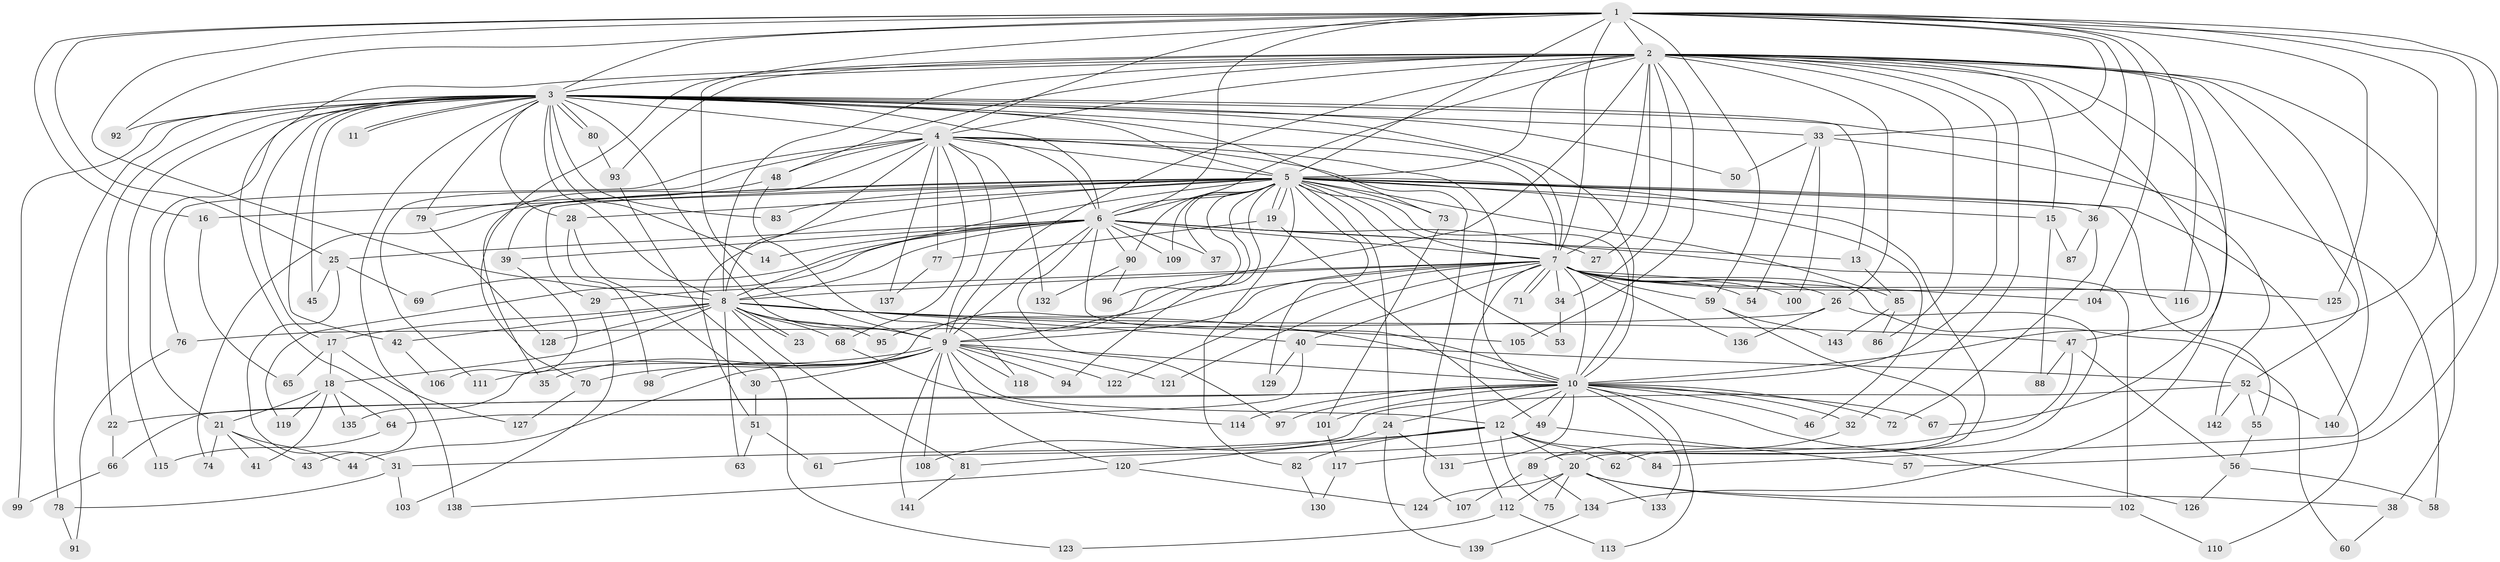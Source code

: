 // coarse degree distribution, {19: 0.017543859649122806, 26: 0.008771929824561403, 32: 0.017543859649122806, 33: 0.008771929824561403, 21: 0.008771929824561403, 22: 0.008771929824561403, 23: 0.008771929824561403, 2: 0.5175438596491229, 9: 0.02631578947368421, 3: 0.20175438596491227, 5: 0.043859649122807015, 10: 0.008771929824561403, 6: 0.017543859649122806, 4: 0.08771929824561403, 1: 0.017543859649122806}
// Generated by graph-tools (version 1.1) at 2025/23/03/03/25 07:23:44]
// undirected, 143 vertices, 311 edges
graph export_dot {
graph [start="1"]
  node [color=gray90,style=filled];
  1;
  2;
  3;
  4;
  5;
  6;
  7;
  8;
  9;
  10;
  11;
  12;
  13;
  14;
  15;
  16;
  17;
  18;
  19;
  20;
  21;
  22;
  23;
  24;
  25;
  26;
  27;
  28;
  29;
  30;
  31;
  32;
  33;
  34;
  35;
  36;
  37;
  38;
  39;
  40;
  41;
  42;
  43;
  44;
  45;
  46;
  47;
  48;
  49;
  50;
  51;
  52;
  53;
  54;
  55;
  56;
  57;
  58;
  59;
  60;
  61;
  62;
  63;
  64;
  65;
  66;
  67;
  68;
  69;
  70;
  71;
  72;
  73;
  74;
  75;
  76;
  77;
  78;
  79;
  80;
  81;
  82;
  83;
  84;
  85;
  86;
  87;
  88;
  89;
  90;
  91;
  92;
  93;
  94;
  95;
  96;
  97;
  98;
  99;
  100;
  101;
  102;
  103;
  104;
  105;
  106;
  107;
  108;
  109;
  110;
  111;
  112;
  113;
  114;
  115;
  116;
  117;
  118;
  119;
  120;
  121;
  122;
  123;
  124;
  125;
  126;
  127;
  128;
  129;
  130;
  131;
  132;
  133;
  134;
  135;
  136;
  137;
  138;
  139;
  140;
  141;
  142;
  143;
  1 -- 2;
  1 -- 3;
  1 -- 4;
  1 -- 5;
  1 -- 6;
  1 -- 7;
  1 -- 8;
  1 -- 9;
  1 -- 10;
  1 -- 16;
  1 -- 25;
  1 -- 33;
  1 -- 36;
  1 -- 57;
  1 -- 59;
  1 -- 84;
  1 -- 92;
  1 -- 104;
  1 -- 116;
  1 -- 125;
  2 -- 3;
  2 -- 4;
  2 -- 5;
  2 -- 6;
  2 -- 7;
  2 -- 8;
  2 -- 9;
  2 -- 10;
  2 -- 15;
  2 -- 26;
  2 -- 27;
  2 -- 32;
  2 -- 34;
  2 -- 38;
  2 -- 43;
  2 -- 47;
  2 -- 48;
  2 -- 52;
  2 -- 67;
  2 -- 70;
  2 -- 86;
  2 -- 93;
  2 -- 95;
  2 -- 105;
  2 -- 134;
  2 -- 140;
  3 -- 4;
  3 -- 5;
  3 -- 6;
  3 -- 7;
  3 -- 8;
  3 -- 9;
  3 -- 10;
  3 -- 11;
  3 -- 11;
  3 -- 13;
  3 -- 14;
  3 -- 17;
  3 -- 21;
  3 -- 22;
  3 -- 28;
  3 -- 33;
  3 -- 42;
  3 -- 45;
  3 -- 50;
  3 -- 73;
  3 -- 78;
  3 -- 79;
  3 -- 80;
  3 -- 80;
  3 -- 83;
  3 -- 92;
  3 -- 99;
  3 -- 115;
  3 -- 138;
  3 -- 142;
  4 -- 5;
  4 -- 6;
  4 -- 7;
  4 -- 8;
  4 -- 9;
  4 -- 10;
  4 -- 35;
  4 -- 48;
  4 -- 68;
  4 -- 76;
  4 -- 77;
  4 -- 107;
  4 -- 111;
  4 -- 132;
  4 -- 137;
  5 -- 6;
  5 -- 7;
  5 -- 8;
  5 -- 9;
  5 -- 10;
  5 -- 15;
  5 -- 16;
  5 -- 19;
  5 -- 19;
  5 -- 20;
  5 -- 24;
  5 -- 28;
  5 -- 29;
  5 -- 36;
  5 -- 37;
  5 -- 39;
  5 -- 46;
  5 -- 51;
  5 -- 53;
  5 -- 55;
  5 -- 73;
  5 -- 74;
  5 -- 82;
  5 -- 83;
  5 -- 85;
  5 -- 90;
  5 -- 94;
  5 -- 96;
  5 -- 109;
  5 -- 110;
  5 -- 129;
  6 -- 7;
  6 -- 8;
  6 -- 9;
  6 -- 10;
  6 -- 13;
  6 -- 14;
  6 -- 25;
  6 -- 27;
  6 -- 37;
  6 -- 39;
  6 -- 69;
  6 -- 90;
  6 -- 97;
  6 -- 102;
  6 -- 109;
  6 -- 119;
  7 -- 8;
  7 -- 9;
  7 -- 10;
  7 -- 26;
  7 -- 29;
  7 -- 34;
  7 -- 40;
  7 -- 54;
  7 -- 59;
  7 -- 60;
  7 -- 71;
  7 -- 71;
  7 -- 100;
  7 -- 104;
  7 -- 112;
  7 -- 116;
  7 -- 121;
  7 -- 122;
  7 -- 125;
  7 -- 135;
  7 -- 136;
  8 -- 9;
  8 -- 10;
  8 -- 17;
  8 -- 18;
  8 -- 23;
  8 -- 23;
  8 -- 40;
  8 -- 42;
  8 -- 47;
  8 -- 63;
  8 -- 68;
  8 -- 81;
  8 -- 95;
  8 -- 105;
  8 -- 128;
  9 -- 10;
  9 -- 12;
  9 -- 30;
  9 -- 35;
  9 -- 44;
  9 -- 70;
  9 -- 94;
  9 -- 98;
  9 -- 108;
  9 -- 111;
  9 -- 118;
  9 -- 120;
  9 -- 121;
  9 -- 122;
  9 -- 141;
  10 -- 12;
  10 -- 22;
  10 -- 24;
  10 -- 32;
  10 -- 46;
  10 -- 49;
  10 -- 66;
  10 -- 67;
  10 -- 72;
  10 -- 97;
  10 -- 101;
  10 -- 113;
  10 -- 114;
  10 -- 126;
  10 -- 131;
  10 -- 133;
  12 -- 20;
  12 -- 31;
  12 -- 62;
  12 -- 75;
  12 -- 82;
  12 -- 84;
  12 -- 120;
  13 -- 85;
  15 -- 87;
  15 -- 88;
  16 -- 65;
  17 -- 18;
  17 -- 65;
  17 -- 127;
  18 -- 21;
  18 -- 41;
  18 -- 64;
  18 -- 119;
  18 -- 135;
  19 -- 49;
  19 -- 77;
  20 -- 38;
  20 -- 75;
  20 -- 102;
  20 -- 112;
  20 -- 124;
  20 -- 133;
  21 -- 41;
  21 -- 43;
  21 -- 44;
  21 -- 74;
  22 -- 66;
  24 -- 108;
  24 -- 131;
  24 -- 139;
  25 -- 31;
  25 -- 45;
  25 -- 69;
  26 -- 62;
  26 -- 76;
  26 -- 136;
  28 -- 30;
  28 -- 98;
  29 -- 103;
  30 -- 51;
  31 -- 78;
  31 -- 103;
  32 -- 89;
  33 -- 50;
  33 -- 54;
  33 -- 58;
  33 -- 100;
  34 -- 53;
  36 -- 72;
  36 -- 87;
  38 -- 60;
  39 -- 106;
  40 -- 52;
  40 -- 64;
  40 -- 129;
  42 -- 106;
  47 -- 56;
  47 -- 88;
  47 -- 117;
  48 -- 79;
  48 -- 118;
  49 -- 57;
  49 -- 81;
  51 -- 61;
  51 -- 63;
  52 -- 55;
  52 -- 61;
  52 -- 140;
  52 -- 142;
  55 -- 56;
  56 -- 58;
  56 -- 126;
  59 -- 89;
  59 -- 143;
  64 -- 115;
  66 -- 99;
  68 -- 114;
  70 -- 127;
  73 -- 101;
  76 -- 91;
  77 -- 137;
  78 -- 91;
  79 -- 128;
  80 -- 93;
  81 -- 141;
  82 -- 130;
  85 -- 86;
  85 -- 143;
  89 -- 107;
  89 -- 134;
  90 -- 96;
  90 -- 132;
  93 -- 123;
  101 -- 117;
  102 -- 110;
  112 -- 113;
  112 -- 123;
  117 -- 130;
  120 -- 124;
  120 -- 138;
  134 -- 139;
}
